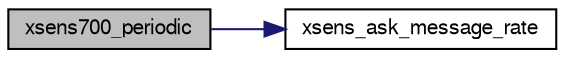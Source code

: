 digraph "xsens700_periodic"
{
  edge [fontname="FreeSans",fontsize="10",labelfontname="FreeSans",labelfontsize="10"];
  node [fontname="FreeSans",fontsize="10",shape=record];
  rankdir="LR";
  Node1 [label="xsens700_periodic",height=0.2,width=0.4,color="black", fillcolor="grey75", style="filled", fontcolor="black"];
  Node1 -> Node2 [color="midnightblue",fontsize="10",style="solid",fontname="FreeSans"];
  Node2 [label="xsens_ask_message_rate",height=0.2,width=0.4,color="black", fillcolor="white", style="filled",URL="$xsens700_8c.html#ac3c716f124f5e6ec6161955d18aa8cde"];
}
